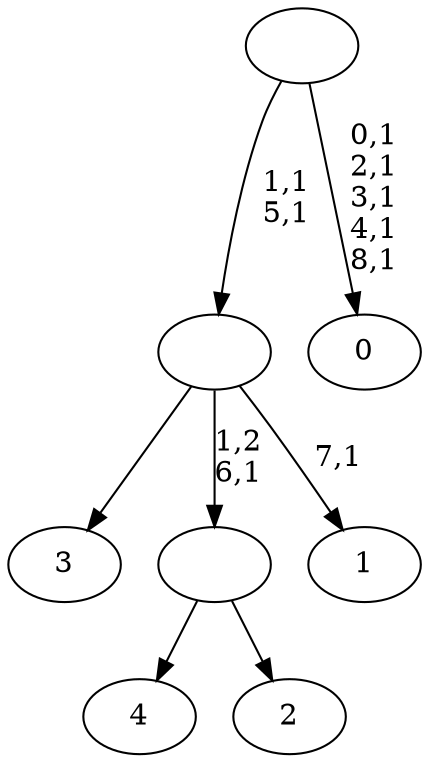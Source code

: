 digraph T {
	14 [label="4"]
	13 [label="3"]
	12 [label="2"]
	11 [label=""]
	10 [label="1"]
	8 [label=""]
	6 [label="0"]
	0 [label=""]
	11 -> 14 [label=""]
	11 -> 12 [label=""]
	8 -> 10 [label="7,1"]
	8 -> 13 [label=""]
	8 -> 11 [label="1,2\n6,1"]
	0 -> 6 [label="0,1\n2,1\n3,1\n4,1\n8,1"]
	0 -> 8 [label="1,1\n5,1"]
}
